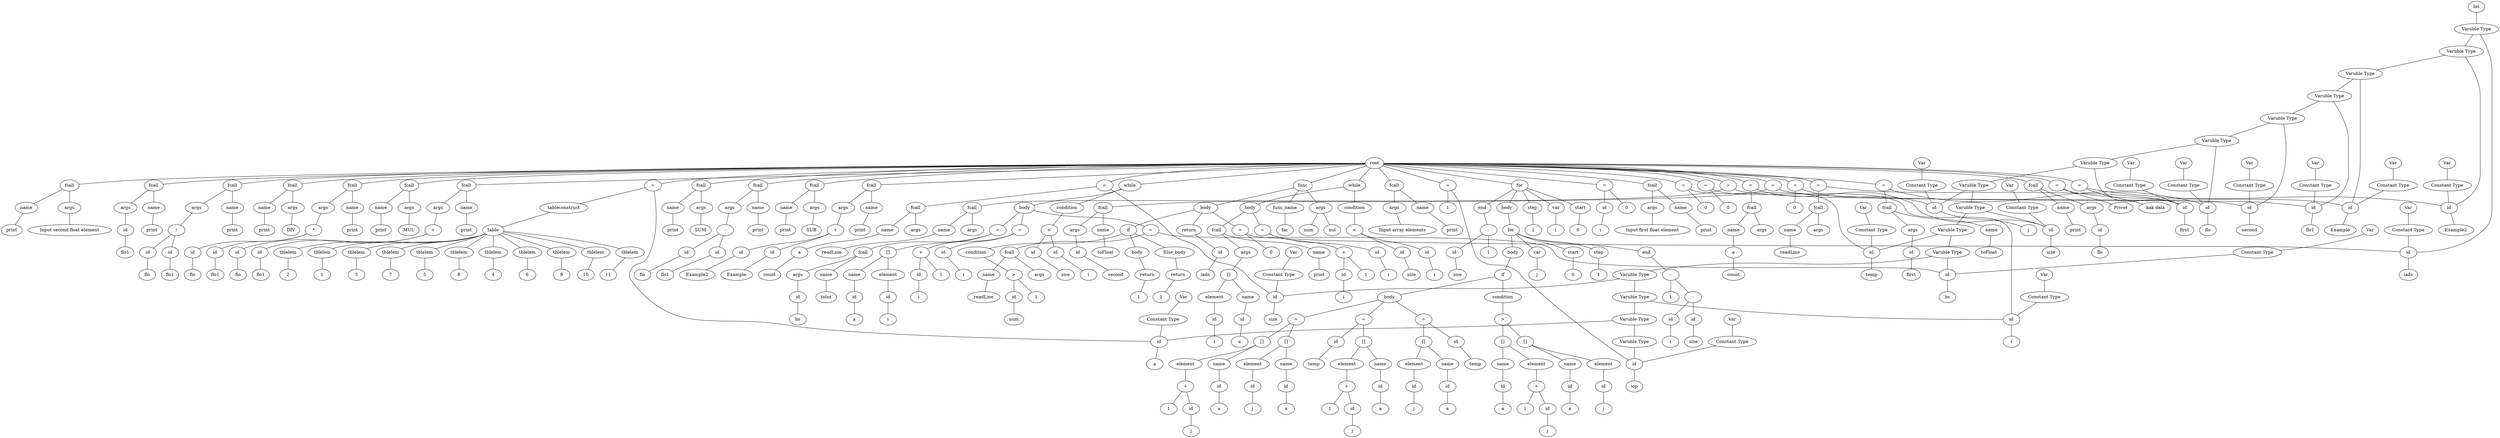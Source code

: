 graph graphname {
root;
assign0[label = "="];
root--assign0;
expr0[label = "id"];
assign0--expr0;
type0[label = "Varuble Type"];
type0--expr0;
type1[label = "Int"];
type1--type0;
consttype0[label = "Constant Type"];
consttype0--expr0;
consttype1[label = "Var"];
consttype1--consttype0;
expr1[label = "iop"];
expr0--expr1;
expr2[label = "1"];
assign0--expr2;
assign1[label = "="];
root--assign1;
expr3[label = "id"];
assign1--expr3;
type1[label = "Varuble Type"];
type1--expr3;
type2[label = "Int"];
type2--type1;
consttype2[label = "Constant Type"];
consttype2--expr3;
consttype3[label = "Var"];
consttype3--consttype2;
expr4[label = "a"];
expr3--expr4;
expr5[label = "tableconstruct"];
assign1--expr5;
table0[label = "table"];
expr5--table0;
table00[label = "tblelem"];
table0--table00;
expr6[label = "2"];
table00--expr6;
table01[label = "tblelem"];
table0--table01;
expr7[label = "1"];
table01--expr7;
table02[label = "tblelem"];
table0--table02;
expr8[label = "3"];
table02--expr8;
table03[label = "tblelem"];
table0--table03;
expr9[label = "7"];
table03--expr9;
table04[label = "tblelem"];
table0--table04;
expr10[label = "5"];
table04--expr10;
table05[label = "tblelem"];
table0--table05;
expr11[label = "8"];
table05--expr11;
table06[label = "tblelem"];
table0--table06;
expr12[label = "4"];
table06--expr12;
table07[label = "tblelem"];
table0--table07;
expr13[label = "6"];
table07--expr13;
table08[label = "tblelem"];
table0--table08;
expr14[label = "9"];
table08--expr14;
table09[label = "tblelem"];
table0--table09;
expr15[label = "10"];
table09--expr15;
table010[label = "tblelem"];
table0--table010;
expr16[label = "11"];
table010--expr16;
assign2[label = "="];
root--assign2;
expr17[label = "id"];
assign2--expr17;
type2[label = "Varuble Type"];
type2--expr17;
type3[label = "Int"];
type3--type2;
consttype4[label = "Constant Type"];
consttype4--expr17;
consttype5[label = "Var"];
consttype5--consttype4;
expr18[label = "i"];
expr17--expr18;
expr19[label = "0"];
assign2--expr19;
assign3[label = "="];
root--assign3;
expr20[label = "id"];
assign3--expr20;
type3[label = "Varuble Type"];
type3--expr20;
type4[label = "Void"];
type4--type3;
consttype6[label = "Constant Type"];
consttype6--expr20;
consttype7[label = "Var"];
consttype7--consttype6;
expr21[label = "size"];
expr20--expr21;
expr22[label = "fcall"];
assign3--expr22;
expr22name[label = "name"];
expr23[label = "a"];
expr22name--expr23;
expr24[label = "count"];
expr23--expr24;
expr22--expr22name;
expr22args[label = " args "];
expr22 -- expr22args;
expr25[label = "fcall"];
root--expr25;
expr25name[label = "name"];
expr26[label = "print"];
expr25name--expr26;
expr25--expr25name;
expr25args[label = " args "];
expr25 -- expr25args;
expr27[label = "Input array elements"];
expr25args--expr27;
while0[label = "while"];
root--while0;
while0condition[label = "condition"];
while0--while0condition;expr28[label = "<"];
while0condition--expr28;
expr29[label = "id"];
expr28--expr29;
expr30[label = "i"];
expr29--expr30;
expr31[label = "id"];
expr28--expr31;
expr32[label = "size"];
expr31--expr32;
while0body[label = "body"];
while0--while0body;assign4[label = "="];
while0body--assign4;
expr33[label = "id"];
assign4--expr33;
type4[label = "Varuble Type"];
type4--expr33;
type5[label = "Void"];
type5--type4;
consttype8[label = "Constant Type"];
consttype8--expr33;
consttype9[label = "Var"];
consttype9--consttype8;
expr34[label = "bs"];
expr33--expr34;
expr35[label = "fcall"];
assign4--expr35;
expr35name[label = "name"];
expr36[label = "readLine"];
expr35name--expr36;
expr35--expr35name;
expr35args[label = " args "];
expr35 -- expr35args;
assign5[label = "="];
while0body--assign5;
expr37[label = "[]"];
assign5--expr37;
expr37name[label = "name"];
expr38[label = "id"];
expr37name--expr38;
expr39[label = "a"];
expr38--expr39;
expr37--expr37name;
expr37args[label = " element "];
expr37 -- expr37args;
expr40[label = "id"];
expr37args--expr40;
expr41[label = "i"];
expr40--expr41;
expr42[label = "fcall"];
assign5--expr42;
expr42name[label = "name"];
expr43[label = "toInt"];
expr42name--expr43;
expr42--expr42name;
expr42args[label = " args "];
expr42 -- expr42args;
expr44[label = "id"];
expr42args--expr44;
expr45[label = "bs"];
expr44--expr45;
assign6[label = "="];
while0body--assign6;
expr46[label = "id"];
assign6--expr46;
expr47[label = "i"];
expr46--expr47;
expr48[label = "+"];
assign6--expr48;
expr49[label = "id"];
expr48--expr49;
expr50[label = "i"];
expr49--expr50;
expr51[label = "1"];
expr48--expr51;
assign7[label = "="];
root--assign7;
expr52[label = "id"];
assign7--expr52;
type5[label = "Varuble Type"];
type5--expr52;
type6[label = "Int"];
type6--type5;
consttype10[label = "Constant Type"];
consttype10--expr52;
consttype11[label = "Var"];
consttype11--consttype10;
expr53[label = "temp"];
expr52--expr53;
expr54[label = "0"];
assign7--expr54;
assign8[label = "="];
root--assign8;
expr55[label = "id"];
assign8--expr55;
type6[label = "Varuble Type"];
type6--expr55;
type7[label = "Void"];
type7--type6;
consttype12[label = "Constant Type"];
consttype12--expr55;
consttype13[label = "Var"];
consttype13--consttype12;
expr56[label = "size"];
expr55--expr56;
expr57[label = "fcall"];
assign8--expr57;
expr57name[label = "name"];
expr58[label = "a"];
expr57name--expr58;
expr59[label = "count"];
expr58--expr59;
expr57--expr57name;
expr57args[label = " args "];
expr57 -- expr57args;
assign9[label = "="];
root--assign9;
expr60[label = "id"];
assign9--expr60;
type7[label = "Varuble Type"];
type7--expr60;
type8[label = "Int"];
type8--type7;
consttype14[label = "Constant Type"];
consttype14--expr60;
consttype15[label = "Var"];
consttype15--consttype14;
expr61[label = "j"];
expr60--expr61;
expr62[label = "0"];
assign9--expr62;
for0[label = "for"];
root--for0;
for0body[label = "body"];
for0--for0body;for1[label = "for"];
for0body--for1;
for1body[label = "body"];
for1--for1body;if0[label = "if"];
for1body--if0;if0condition[label = " condition "];
if0 -- if0condition;
expr63[label = ">"];
if0condition--expr63;
expr64[label = "[]"];
expr63--expr64;
expr64name[label = "name"];
expr65[label = "id"];
expr64name--expr65;
expr66[label = "a"];
expr65--expr66;
expr64--expr64name;
expr64args[label = " element "];
expr64 -- expr64args;
expr67[label = "id"];
expr64args--expr67;
expr68[label = "j"];
expr67--expr68;
expr69[label = "[]"];
expr63--expr69;
expr69name[label = "name"];
expr70[label = "id"];
expr69name--expr70;
expr71[label = "a"];
expr70--expr71;
expr69--expr69name;
expr69args[label = " element "];
expr69 -- expr69args;
expr72[label = "+"];
expr69args--expr72;
expr73[label = "id"];
expr72--expr73;
expr74[label = "j"];
expr73--expr74;
expr75[label = "1"];
expr72--expr75;
if0body[label = " body "];
if0 -- if0body;
assign10[label = "="];
if0body--assign10;
expr76[label = "id"];
assign10--expr76;
expr77[label = "temp"];
expr76--expr77;
expr78[label = "[]"];
assign10--expr78;
expr78name[label = "name"];
expr79[label = "id"];
expr78name--expr79;
expr80[label = "a"];
expr79--expr80;
expr78--expr78name;
expr78args[label = " element "];
expr78 -- expr78args;
expr81[label = "id"];
expr78args--expr81;
expr82[label = "j"];
expr81--expr82;
assign11[label = "="];
if0body--assign11;
expr83[label = "[]"];
assign11--expr83;
expr83name[label = "name"];
expr84[label = "id"];
expr83name--expr84;
expr85[label = "a"];
expr84--expr85;
expr83--expr83name;
expr83args[label = " element "];
expr83 -- expr83args;
expr86[label = "id"];
expr83args--expr86;
expr87[label = "j"];
expr86--expr87;
expr88[label = "[]"];
assign11--expr88;
expr88name[label = "name"];
expr89[label = "id"];
expr88name--expr89;
expr90[label = "a"];
expr89--expr90;
expr88--expr88name;
expr88args[label = " element "];
expr88 -- expr88args;
expr91[label = "+"];
expr88args--expr91;
expr92[label = "id"];
expr91--expr92;
expr93[label = "j"];
expr92--expr93;
expr94[label = "1"];
expr91--expr94;
assign12[label = "="];
if0body--assign12;
expr95[label = "[]"];
assign12--expr95;
expr95name[label = "name"];
expr96[label = "id"];
expr95name--expr96;
expr97[label = "a"];
expr96--expr97;
expr95--expr95name;
expr95args[label = " element "];
expr95 -- expr95args;
expr98[label = "+"];
expr95args--expr98;
expr99[label = "id"];
expr98--expr99;
expr100[label = "j"];
expr99--expr100;
expr101[label = "1"];
expr98--expr101;
expr102[label = "id"];
assign12--expr102;
expr103[label = "temp"];
expr102--expr103;
for1varname[label = "var"];
for1--for1varname;expr104[label = "j"];
for1varname--expr104;
for1start[label = "start"];
for1--for1start;expr105[label = "0"];
for1start--expr105;
for1end[label = "end"];
for1--for1end;expr106[label = "-"];
for1end--expr106;
expr107[label = "-"];
expr106--expr107;
expr108[label = "id"];
expr107--expr108;
expr109[label = "size"];
expr108--expr109;
expr110[label = "id"];
expr107--expr110;
expr111[label = "i"];
expr110--expr111;
expr112[label = "1"];
expr106--expr112;
for1step[label = "step"];
for1--for1step;expr113[label = "1"];
for1step--expr113;
for0varname[label = "var"];
for0--for0varname;expr114[label = "i"];
for0varname--expr114;
for0start[label = "start"];
for0--for0start;expr115[label = "0"];
for0start--expr115;
for0end[label = "end"];
for0--for0end;expr116[label = "-"];
for0end--expr116;
expr117[label = "id"];
expr116--expr117;
expr118[label = "size"];
expr117--expr118;
expr119[label = "1"];
expr116--expr119;
for0step[label = "step"];
for0--for0step;expr120[label = "1"];
for0step--expr120;
assign13[label = "="];
root--assign13;
expr121[label = "id"];
assign13--expr121;
expr122[label = "i"];
expr121--expr122;
expr123[label = "0"];
assign13--expr123;
while1[label = "while"];
root--while1;
while1condition[label = "condition"];
while1--while1condition;expr124[label = "<"];
while1condition--expr124;
expr125[label = "id"];
expr124--expr125;
expr126[label = "i"];
expr125--expr126;
expr127[label = "id"];
expr124--expr127;
expr128[label = "size"];
expr127--expr128;
while1body[label = "body"];
while1--while1body;expr129[label = "fcall"];
while1body--expr129;
expr129name[label = "name"];
expr130[label = "print"];
expr129name--expr130;
expr129--expr129name;
expr129args[label = " args "];
expr129 -- expr129args;
expr131[label = "[]"];
expr129args--expr131;
expr131name[label = "name"];
expr132[label = "id"];
expr131name--expr132;
expr133[label = "a"];
expr132--expr133;
expr131--expr131name;
expr131args[label = " element "];
expr131 -- expr131args;
expr134[label = "id"];
expr131args--expr134;
expr135[label = "i"];
expr134--expr135;
assign14[label = "="];
while1body--assign14;
expr136[label = "id"];
assign14--expr136;
expr137[label = "i"];
expr136--expr137;
expr138[label = "+"];
assign14--expr138;
expr139[label = "id"];
expr138--expr139;
expr140[label = "i"];
expr139--expr140;
expr141[label = "1"];
expr138--expr141;
expr142[label = "fcall"];
root--expr142;
expr142name[label = "name"];
expr143[label = "print"];
expr142name--expr143;
expr142--expr142name;
expr142args[label = " args "];
expr142 -- expr142args;
expr144[label = "Input first float element"];
expr142args--expr144;
assign15[label = "="];
root--assign15;
expr145[label = "id"];
assign15--expr145;
type8[label = "Varuble Type"];
type8--expr145;
type9[label = "Void"];
type9--type8;
consttype16[label = "Constant Type"];
consttype16--expr145;
consttype17[label = "Var"];
consttype17--consttype16;
expr146[label = "first"];
expr145--expr146;
expr147[label = "fcall"];
assign15--expr147;
expr147name[label = "name"];
expr148[label = "readLine"];
expr147name--expr148;
expr147--expr147name;
expr147args[label = " args "];
expr147 -- expr147args;
assign16[label = "="];
root--assign16;
expr149[label = "id"];
assign16--expr149;
type9[label = "Varuble Type"];
type9--expr149;
type10[label = "Float"];
type10--type9;
consttype18[label = "Constant Type"];
consttype18--expr149;
consttype19[label = "Var"];
consttype19--consttype18;
expr150[label = "flo"];
expr149--expr150;
expr151[label = "fcall"];
assign16--expr151;
expr151name[label = "name"];
expr152[label = "toFloat"];
expr151name--expr152;
expr151--expr151name;
expr151args[label = " args "];
expr151 -- expr151args;
expr153[label = "id"];
expr151args--expr153;
expr154[label = "first"];
expr153--expr154;
expr155[label = "fcall"];
root--expr155;
expr155name[label = "name"];
expr156[label = "print"];
expr155name--expr156;
expr155--expr155name;
expr155args[label = " args "];
expr155 -- expr155args;
expr157[label = "id"];
expr155args--expr157;
expr158[label = "flo"];
expr157--expr158;
expr159[label = "fcall"];
root--expr159;
expr159name[label = "name"];
expr160[label = "print"];
expr159name--expr160;
expr159--expr159name;
expr159args[label = " args "];
expr159 -- expr159args;
expr161[label = "Input second float element"];
expr159args--expr161;
assign17[label = "="];
root--assign17;
expr162[label = "id"];
assign17--expr162;
type10[label = "Varuble Type"];
type10--expr162;
type11[label = "Void"];
type11--type10;
consttype20[label = "Constant Type"];
consttype20--expr162;
consttype21[label = "Var"];
consttype21--consttype20;
expr163[label = "second"];
expr162--expr163;
expr164[label = "fcall"];
assign17--expr164;
expr164name[label = "name"];
expr165[label = "readLine"];
expr164name--expr165;
expr164--expr164name;
expr164args[label = " args "];
expr164 -- expr164args;
assign18[label = "="];
root--assign18;
expr166[label = "id"];
assign18--expr166;
type11[label = "Varuble Type"];
type11--expr166;
type12[label = "Float"];
type12--type11;
consttype22[label = "Constant Type"];
consttype22--expr166;
consttype23[label = "Var"];
consttype23--consttype22;
expr167[label = "flo1"];
expr166--expr167;
expr168[label = "fcall"];
assign18--expr168;
expr168name[label = "name"];
expr169[label = "toFloat"];
expr168name--expr169;
expr168--expr168name;
expr168args[label = " args "];
expr168 -- expr168args;
expr170[label = "id"];
expr168args--expr170;
expr171[label = "second"];
expr170--expr171;
expr172[label = "fcall"];
root--expr172;
expr172name[label = "name"];
expr173[label = "print"];
expr172name--expr173;
expr172--expr172name;
expr172args[label = " args "];
expr172 -- expr172args;
expr174[label = "id"];
expr172args--expr174;
expr175[label = "flo1"];
expr174--expr175;
expr176[label = "fcall"];
root--expr176;
expr176name[label = "name"];
expr177[label = "print"];
expr176name--expr177;
expr176--expr176name;
expr176args[label = " args "];
expr176 -- expr176args;
expr178[label = "DIV"];
expr176args--expr178;
expr179[label = "fcall"];
root--expr179;
expr179name[label = "name"];
expr180[label = "print"];
expr179name--expr180;
expr179--expr179name;
expr179args[label = " args "];
expr179 -- expr179args;
expr181[label = "/"];
expr179args--expr181;
expr182[label = "id"];
expr181--expr182;
expr183[label = "flo"];
expr182--expr183;
expr184[label = "id"];
expr181--expr184;
expr185[label = "flo1"];
expr184--expr185;
expr186[label = "fcall"];
root--expr186;
expr186name[label = "name"];
expr187[label = "print"];
expr186name--expr187;
expr186--expr186name;
expr186args[label = " args "];
expr186 -- expr186args;
expr188[label = "MUL"];
expr186args--expr188;
expr189[label = "fcall"];
root--expr189;
expr189name[label = "name"];
expr190[label = "print"];
expr189name--expr190;
expr189--expr189name;
expr189args[label = " args "];
expr189 -- expr189args;
expr191[label = "*"];
expr189args--expr191;
expr192[label = "id"];
expr191--expr192;
expr193[label = "flo"];
expr192--expr193;
expr194[label = "id"];
expr191--expr194;
expr195[label = "flo1"];
expr194--expr195;
expr196[label = "fcall"];
root--expr196;
expr196name[label = "name"];
expr197[label = "print"];
expr196name--expr197;
expr196--expr196name;
expr196args[label = " args "];
expr196 -- expr196args;
expr198[label = "SUM"];
expr196args--expr198;
expr199[label = "fcall"];
root--expr199;
expr199name[label = "name"];
expr200[label = "print"];
expr199name--expr200;
expr199--expr199name;
expr199args[label = " args "];
expr199 -- expr199args;
expr201[label = "+"];
expr199args--expr201;
expr202[label = "id"];
expr201--expr202;
expr203[label = "flo"];
expr202--expr203;
expr204[label = "id"];
expr201--expr204;
expr205[label = "flo1"];
expr204--expr205;
expr206[label = "fcall"];
root--expr206;
expr206name[label = "name"];
expr207[label = "print"];
expr206name--expr207;
expr206--expr206name;
expr206args[label = " args "];
expr206 -- expr206args;
expr208[label = "SUB"];
expr206args--expr208;
expr209[label = "fcall"];
root--expr209;
expr209name[label = "name"];
expr210[label = "print"];
expr209name--expr210;
expr209--expr209name;
expr209args[label = " args "];
expr209 -- expr209args;
expr211[label = "-"];
expr209args--expr211;
expr212[label = "id"];
expr211--expr212;
expr213[label = "flo"];
expr212--expr213;
expr214[label = "id"];
expr211--expr214;
expr215[label = "flo1"];
expr214--expr215;
assign19[label = "="];
root--assign19;
expr216[label = "id"];
assign19--expr216;
type12[label = "Varuble Type"];
type12--expr216;
type13[label = "String"];
type13--type12;
consttype24[label = "Constant Type"];
consttype24--expr216;
consttype25[label = "Var"];
consttype25--consttype24;
expr217[label = "Example"];
expr216--expr217;
expr218[label = "Privet"];
assign19--expr218;
assign20[label = "="];
root--assign20;
expr219[label = "id"];
assign20--expr219;
type13[label = "Varuble Type"];
type13--expr219;
type14[label = "String"];
type14--type13;
consttype26[label = "Constant Type"];
consttype26--expr219;
consttype27[label = "Var"];
consttype27--consttype26;
expr220[label = "Example2"];
expr219--expr220;
expr221[label = " kak dela"];
assign20--expr221;
expr222[label = "fcall"];
root--expr222;
expr222name[label = "name"];
expr223[label = "print"];
expr222name--expr223;
expr222--expr222name;
expr222args[label = " args "];
expr222 -- expr222args;
expr224[label = "+"];
expr222args--expr224;
expr225[label = "id"];
expr224--expr225;
expr226[label = "Example"];
expr225--expr226;
expr227[label = "id"];
expr224--expr227;
expr228[label = "Example2"];
expr227--expr228;
func0[label = "func"];
root--func0;
func0name[label = "func_name"];
expr229[label = "fac"];
func0name--expr229;
func0--func0name;
func0args[label = " args "];
func0 -- func0args;
expr230[label = "num"];
func0args--expr230;
expr231[label = "nul"];
func0args--expr231;
func0body[label = " body "];
func0 -- func0body;
if1[label = "if"];
func0body--if1;if1condition[label = " condition "];
if1 -- if1condition;
expr232[label = ">"];
if1condition--expr232;
expr233[label = "id"];
expr232--expr233;
expr234[label = "num"];
expr233--expr234;
expr235[label = "1"];
expr232--expr235;
if1body[label = " body "];
if1 -- if1body;
return21[label = "return"];
if1body--return21;
expr236[label = "1"];
return21--expr236;
if1elsebody[label = " Else_body "];
if1 -- if1elsebody;
return22[label = "return"];
if1elsebody--return22;
expr237[label = "1"];
return22--expr237;
assign23[label = "="];
func0body--assign23;
expr238[label = "id"];
assign23--expr238;
type14[label = "Varuble Type"];
type14--expr238;
type15[label = "Int"];
type15--type14;
consttype28[label = "Constant Type"];
consttype28--expr238;
consttype29[label = "Var"];
consttype29--consttype28;
expr239[label = "iads"];
expr238--expr239;
expr240[label = "0"];
assign23--expr240;
return24[label = "return"];
func0body--return24;
expr241[label = "id"];
return24--expr241;
expr242[label = "iads"];
expr241--expr242;
}
